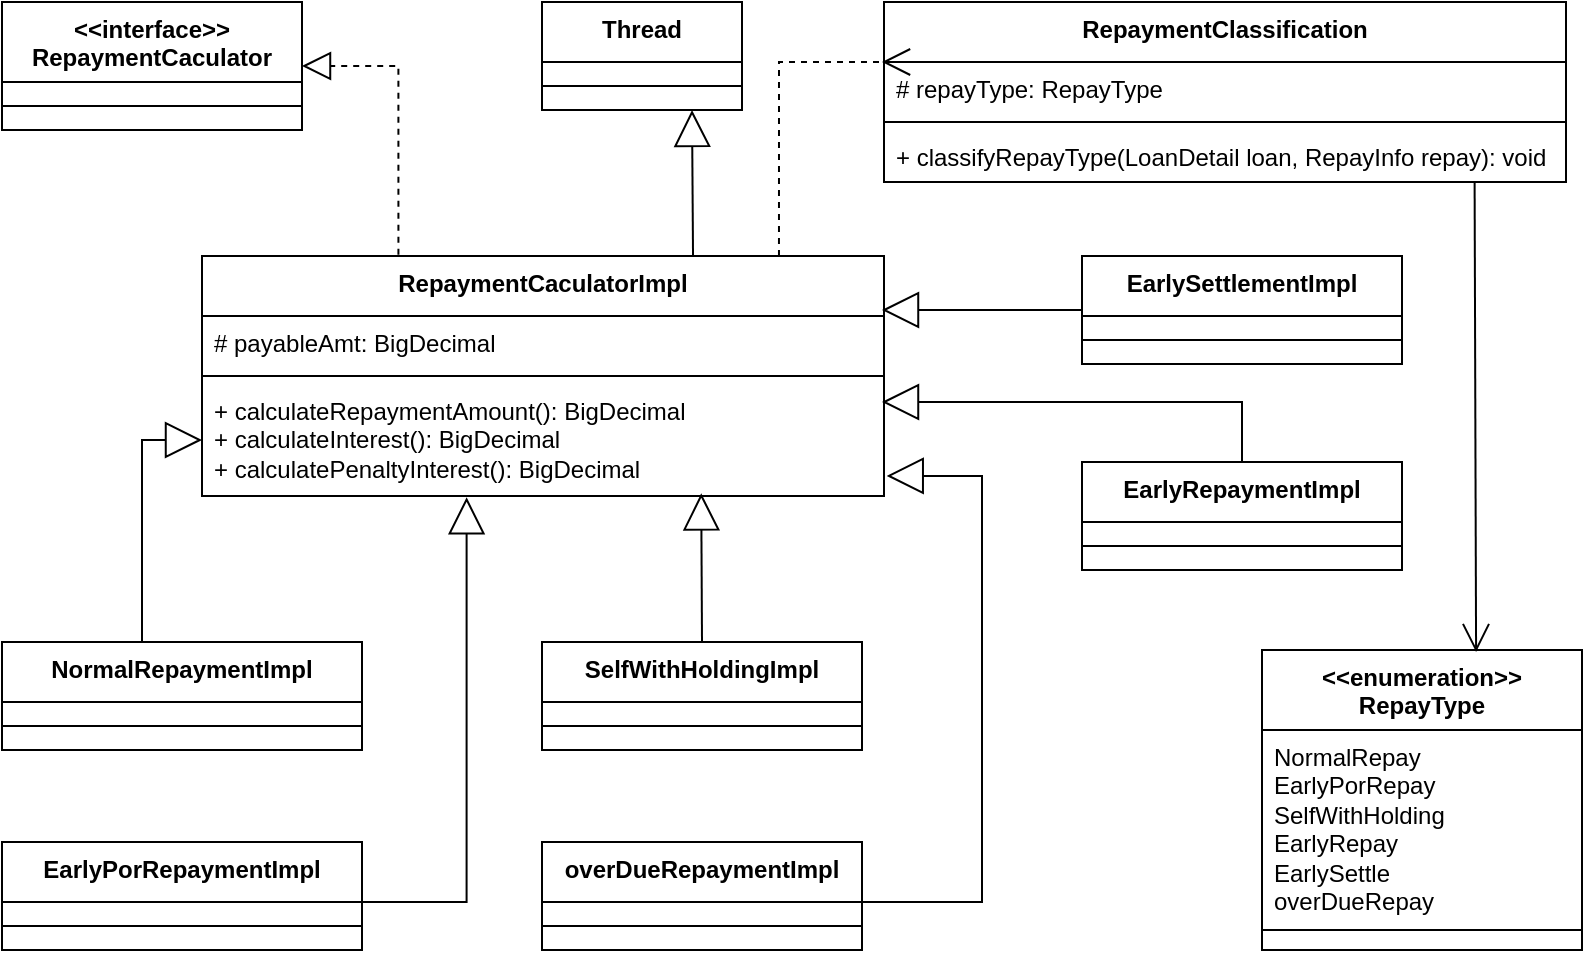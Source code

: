 <mxfile version="21.6.9" type="github">
  <diagram name="第 1 页" id="msRSFSVRgCXIsC6cDoeY">
    <mxGraphModel dx="1173" dy="772" grid="1" gridSize="10" guides="1" tooltips="1" connect="1" arrows="1" fold="1" page="1" pageScale="1" pageWidth="827" pageHeight="1169" math="0" shadow="0">
      <root>
        <mxCell id="0" />
        <mxCell id="1" parent="0" />
        <mxCell id="qpM9JIDX2YIRw8zx65xc-1" value="&amp;lt;&amp;lt;interface&amp;gt;&amp;gt;&lt;br&gt;RepaymentCaculator" style="swimlane;fontStyle=1;align=center;verticalAlign=top;childLayout=stackLayout;horizontal=1;startSize=40;horizontalStack=0;resizeParent=1;resizeParentMax=0;resizeLast=0;collapsible=1;marginBottom=0;whiteSpace=wrap;html=1;" vertex="1" parent="1">
          <mxGeometry x="20" y="830" width="150" height="64" as="geometry" />
        </mxCell>
        <mxCell id="qpM9JIDX2YIRw8zx65xc-2" value="" style="line;strokeWidth=1;fillColor=none;align=left;verticalAlign=middle;spacingTop=-1;spacingLeft=3;spacingRight=3;rotatable=0;labelPosition=right;points=[];portConstraint=eastwest;strokeColor=inherit;" vertex="1" parent="qpM9JIDX2YIRw8zx65xc-1">
          <mxGeometry y="40" width="150" height="24" as="geometry" />
        </mxCell>
        <mxCell id="qpM9JIDX2YIRw8zx65xc-3" value="RepaymentCaculatorImpl" style="swimlane;fontStyle=1;align=center;verticalAlign=top;childLayout=stackLayout;horizontal=1;startSize=30;horizontalStack=0;resizeParent=1;resizeParentMax=0;resizeLast=0;collapsible=1;marginBottom=0;whiteSpace=wrap;html=1;" vertex="1" parent="1">
          <mxGeometry x="120" y="957" width="341" height="120" as="geometry" />
        </mxCell>
        <mxCell id="qpM9JIDX2YIRw8zx65xc-4" value="# payableAmt: BigDecimal" style="text;strokeColor=none;fillColor=none;align=left;verticalAlign=top;spacingLeft=4;spacingRight=4;overflow=hidden;rotatable=0;points=[[0,0.5],[1,0.5]];portConstraint=eastwest;whiteSpace=wrap;html=1;" vertex="1" parent="qpM9JIDX2YIRw8zx65xc-3">
          <mxGeometry y="30" width="341" height="26" as="geometry" />
        </mxCell>
        <mxCell id="qpM9JIDX2YIRw8zx65xc-5" value="" style="line;strokeWidth=1;fillColor=none;align=left;verticalAlign=middle;spacingTop=-1;spacingLeft=3;spacingRight=3;rotatable=0;labelPosition=right;points=[];portConstraint=eastwest;strokeColor=inherit;" vertex="1" parent="qpM9JIDX2YIRw8zx65xc-3">
          <mxGeometry y="56" width="341" height="8" as="geometry" />
        </mxCell>
        <mxCell id="qpM9JIDX2YIRw8zx65xc-6" value="+&amp;nbsp;calculateRepaymentAmount(): BigDecimal&lt;br&gt;+ calculateInterest(): BigDecimal&lt;br&gt;+ calculatePenaltyInterest(): BigDecimal" style="text;strokeColor=none;fillColor=none;align=left;verticalAlign=top;spacingLeft=4;spacingRight=4;overflow=hidden;rotatable=0;points=[[0,0.5],[1,0.5]];portConstraint=eastwest;whiteSpace=wrap;html=1;" vertex="1" parent="qpM9JIDX2YIRw8zx65xc-3">
          <mxGeometry y="64" width="341" height="56" as="geometry" />
        </mxCell>
        <mxCell id="qpM9JIDX2YIRw8zx65xc-7" value="Thread" style="swimlane;fontStyle=1;align=center;verticalAlign=top;childLayout=stackLayout;horizontal=1;startSize=30;horizontalStack=0;resizeParent=1;resizeParentMax=0;resizeLast=0;collapsible=1;marginBottom=0;whiteSpace=wrap;html=1;" vertex="1" parent="1">
          <mxGeometry x="290" y="830" width="100" height="54" as="geometry" />
        </mxCell>
        <mxCell id="qpM9JIDX2YIRw8zx65xc-8" value="" style="line;strokeWidth=1;fillColor=none;align=left;verticalAlign=middle;spacingTop=-1;spacingLeft=3;spacingRight=3;rotatable=0;labelPosition=right;points=[];portConstraint=eastwest;strokeColor=inherit;" vertex="1" parent="qpM9JIDX2YIRw8zx65xc-7">
          <mxGeometry y="30" width="100" height="24" as="geometry" />
        </mxCell>
        <mxCell id="qpM9JIDX2YIRw8zx65xc-11" value="" style="endArrow=block;dashed=1;endFill=0;endSize=12;html=1;rounded=0;exitX=0.288;exitY=-0.005;exitDx=0;exitDy=0;exitPerimeter=0;entryX=1;entryY=0.5;entryDx=0;entryDy=0;edgeStyle=orthogonalEdgeStyle;" edge="1" parent="1" source="qpM9JIDX2YIRw8zx65xc-3" target="qpM9JIDX2YIRw8zx65xc-1">
          <mxGeometry width="160" relative="1" as="geometry">
            <mxPoint x="240" y="890" as="sourcePoint" />
            <mxPoint x="400" y="890" as="targetPoint" />
          </mxGeometry>
        </mxCell>
        <mxCell id="qpM9JIDX2YIRw8zx65xc-12" value="" style="endArrow=block;endSize=16;endFill=0;html=1;rounded=0;entryX=0.75;entryY=1;entryDx=0;entryDy=0;exitX=0.72;exitY=0.004;exitDx=0;exitDy=0;exitPerimeter=0;" edge="1" parent="1" source="qpM9JIDX2YIRw8zx65xc-3" target="qpM9JIDX2YIRw8zx65xc-7">
          <mxGeometry width="160" relative="1" as="geometry">
            <mxPoint x="365" y="950" as="sourcePoint" />
            <mxPoint x="340" y="890" as="targetPoint" />
          </mxGeometry>
        </mxCell>
        <mxCell id="qpM9JIDX2YIRw8zx65xc-16" value="RepaymentClassification" style="swimlane;fontStyle=1;align=center;verticalAlign=top;childLayout=stackLayout;horizontal=1;startSize=30;horizontalStack=0;resizeParent=1;resizeParentMax=0;resizeLast=0;collapsible=1;marginBottom=0;whiteSpace=wrap;html=1;" vertex="1" parent="1">
          <mxGeometry x="461" y="830" width="341" height="90" as="geometry" />
        </mxCell>
        <mxCell id="qpM9JIDX2YIRw8zx65xc-17" value="# repayType: RepayType" style="text;strokeColor=none;fillColor=none;align=left;verticalAlign=top;spacingLeft=4;spacingRight=4;overflow=hidden;rotatable=0;points=[[0,0.5],[1,0.5]];portConstraint=eastwest;whiteSpace=wrap;html=1;" vertex="1" parent="qpM9JIDX2YIRw8zx65xc-16">
          <mxGeometry y="30" width="341" height="26" as="geometry" />
        </mxCell>
        <mxCell id="qpM9JIDX2YIRw8zx65xc-18" value="" style="line;strokeWidth=1;fillColor=none;align=left;verticalAlign=middle;spacingTop=-1;spacingLeft=3;spacingRight=3;rotatable=0;labelPosition=right;points=[];portConstraint=eastwest;strokeColor=inherit;" vertex="1" parent="qpM9JIDX2YIRw8zx65xc-16">
          <mxGeometry y="56" width="341" height="8" as="geometry" />
        </mxCell>
        <mxCell id="qpM9JIDX2YIRw8zx65xc-19" value="+ classifyRepayType(LoanDetail loan, RepayInfo repay): void&amp;nbsp;" style="text;strokeColor=none;fillColor=none;align=left;verticalAlign=top;spacingLeft=4;spacingRight=4;overflow=hidden;rotatable=0;points=[[0,0.5],[1,0.5]];portConstraint=eastwest;whiteSpace=wrap;html=1;" vertex="1" parent="qpM9JIDX2YIRw8zx65xc-16">
          <mxGeometry y="64" width="341" height="26" as="geometry" />
        </mxCell>
        <mxCell id="qpM9JIDX2YIRw8zx65xc-20" value="" style="endArrow=open;endSize=12;dashed=1;html=1;rounded=0;exitX=0.846;exitY=0;exitDx=0;exitDy=0;exitPerimeter=0;edgeStyle=orthogonalEdgeStyle;" edge="1" parent="1" source="qpM9JIDX2YIRw8zx65xc-3">
          <mxGeometry width="160" relative="1" as="geometry">
            <mxPoint x="380" y="920" as="sourcePoint" />
            <mxPoint x="460" y="860" as="targetPoint" />
            <Array as="points">
              <mxPoint x="409" y="860" />
              <mxPoint x="461" y="860" />
            </Array>
          </mxGeometry>
        </mxCell>
        <mxCell id="qpM9JIDX2YIRw8zx65xc-21" value="&lt;b style=&quot;border-color: var(--border-color);&quot;&gt;&amp;lt;&amp;lt;enumeration&amp;gt;&amp;gt;&lt;br style=&quot;border-color: var(--border-color);&quot;&gt;RepayType&lt;br&gt;&lt;/b&gt;" style="swimlane;fontStyle=1;align=center;verticalAlign=top;childLayout=stackLayout;horizontal=1;startSize=40;horizontalStack=0;resizeParent=1;resizeParentMax=0;resizeLast=0;collapsible=1;marginBottom=0;whiteSpace=wrap;html=1;" vertex="1" parent="1">
          <mxGeometry x="650" y="1154" width="160" height="150" as="geometry" />
        </mxCell>
        <mxCell id="qpM9JIDX2YIRw8zx65xc-22" value="NormalRepay&lt;br&gt;EarlyPorRepay&lt;br&gt;SelfWithHolding&lt;br&gt;EarlyRepay&lt;br&gt;EarlySettle&lt;br&gt;overDueRepay" style="text;strokeColor=none;fillColor=none;align=left;verticalAlign=top;spacingLeft=4;spacingRight=4;overflow=hidden;rotatable=0;points=[[0,0.5],[1,0.5]];portConstraint=eastwest;whiteSpace=wrap;html=1;" vertex="1" parent="qpM9JIDX2YIRw8zx65xc-21">
          <mxGeometry y="40" width="160" height="90" as="geometry" />
        </mxCell>
        <mxCell id="qpM9JIDX2YIRw8zx65xc-23" value="" style="line;strokeWidth=1;fillColor=none;align=left;verticalAlign=middle;spacingTop=-1;spacingLeft=3;spacingRight=3;rotatable=0;labelPosition=right;points=[];portConstraint=eastwest;strokeColor=inherit;" vertex="1" parent="qpM9JIDX2YIRw8zx65xc-21">
          <mxGeometry y="130" width="160" height="20" as="geometry" />
        </mxCell>
        <mxCell id="qpM9JIDX2YIRw8zx65xc-25" value="NormalRepaymentImpl" style="swimlane;fontStyle=1;align=center;verticalAlign=top;childLayout=stackLayout;horizontal=1;startSize=30;horizontalStack=0;resizeParent=1;resizeParentMax=0;resizeLast=0;collapsible=1;marginBottom=0;whiteSpace=wrap;html=1;" vertex="1" parent="1">
          <mxGeometry x="20" y="1150" width="180" height="54" as="geometry" />
        </mxCell>
        <mxCell id="qpM9JIDX2YIRw8zx65xc-26" value="" style="line;strokeWidth=1;fillColor=none;align=left;verticalAlign=middle;spacingTop=-1;spacingLeft=3;spacingRight=3;rotatable=0;labelPosition=right;points=[];portConstraint=eastwest;strokeColor=inherit;" vertex="1" parent="qpM9JIDX2YIRw8zx65xc-25">
          <mxGeometry y="30" width="180" height="24" as="geometry" />
        </mxCell>
        <mxCell id="qpM9JIDX2YIRw8zx65xc-27" value="" style="endArrow=block;endSize=16;endFill=0;html=1;rounded=0;entryX=0;entryY=0.5;entryDx=0;entryDy=0;edgeStyle=orthogonalEdgeStyle;" edge="1" parent="1" target="qpM9JIDX2YIRw8zx65xc-6">
          <mxGeometry width="160" relative="1" as="geometry">
            <mxPoint x="90" y="1150" as="sourcePoint" />
            <mxPoint x="300" y="1110" as="targetPoint" />
            <Array as="points">
              <mxPoint x="90" y="1150" />
              <mxPoint x="90" y="1049" />
            </Array>
          </mxGeometry>
        </mxCell>
        <mxCell id="qpM9JIDX2YIRw8zx65xc-28" value="EarlyPorRepaymentImpl" style="swimlane;fontStyle=1;align=center;verticalAlign=top;childLayout=stackLayout;horizontal=1;startSize=30;horizontalStack=0;resizeParent=1;resizeParentMax=0;resizeLast=0;collapsible=1;marginBottom=0;whiteSpace=wrap;html=1;" vertex="1" parent="1">
          <mxGeometry x="20" y="1250" width="180" height="54" as="geometry" />
        </mxCell>
        <mxCell id="qpM9JIDX2YIRw8zx65xc-29" value="" style="line;strokeWidth=1;fillColor=none;align=left;verticalAlign=middle;spacingTop=-1;spacingLeft=3;spacingRight=3;rotatable=0;labelPosition=right;points=[];portConstraint=eastwest;strokeColor=inherit;" vertex="1" parent="qpM9JIDX2YIRw8zx65xc-28">
          <mxGeometry y="30" width="180" height="24" as="geometry" />
        </mxCell>
        <mxCell id="qpM9JIDX2YIRw8zx65xc-30" value="" style="endArrow=block;endSize=16;endFill=0;html=1;rounded=0;entryX=0.388;entryY=1.011;entryDx=0;entryDy=0;entryPerimeter=0;edgeStyle=orthogonalEdgeStyle;exitX=1;exitY=0.5;exitDx=0;exitDy=0;" edge="1" parent="1" source="qpM9JIDX2YIRw8zx65xc-28" target="qpM9JIDX2YIRw8zx65xc-6">
          <mxGeometry width="160" relative="1" as="geometry">
            <mxPoint x="210" y="1280" as="sourcePoint" />
            <mxPoint x="370" y="1280" as="targetPoint" />
            <Array as="points">
              <mxPoint x="200" y="1280" />
              <mxPoint x="252" y="1280" />
            </Array>
          </mxGeometry>
        </mxCell>
        <mxCell id="qpM9JIDX2YIRw8zx65xc-31" value="SelfWithHoldingImpl" style="swimlane;fontStyle=1;align=center;verticalAlign=top;childLayout=stackLayout;horizontal=1;startSize=30;horizontalStack=0;resizeParent=1;resizeParentMax=0;resizeLast=0;collapsible=1;marginBottom=0;whiteSpace=wrap;html=1;" vertex="1" parent="1">
          <mxGeometry x="290" y="1150" width="160" height="54" as="geometry" />
        </mxCell>
        <mxCell id="qpM9JIDX2YIRw8zx65xc-32" value="" style="line;strokeWidth=1;fillColor=none;align=left;verticalAlign=middle;spacingTop=-1;spacingLeft=3;spacingRight=3;rotatable=0;labelPosition=right;points=[];portConstraint=eastwest;strokeColor=inherit;" vertex="1" parent="qpM9JIDX2YIRw8zx65xc-31">
          <mxGeometry y="30" width="160" height="24" as="geometry" />
        </mxCell>
        <mxCell id="qpM9JIDX2YIRw8zx65xc-33" value="" style="endArrow=block;endSize=16;endFill=0;html=1;rounded=0;exitX=0.5;exitY=0;exitDx=0;exitDy=0;entryX=0.732;entryY=0.976;entryDx=0;entryDy=0;entryPerimeter=0;" edge="1" parent="1" source="qpM9JIDX2YIRw8zx65xc-31" target="qpM9JIDX2YIRw8zx65xc-6">
          <mxGeometry width="160" relative="1" as="geometry">
            <mxPoint x="320" y="1120" as="sourcePoint" />
            <mxPoint x="480" y="1120" as="targetPoint" />
          </mxGeometry>
        </mxCell>
        <mxCell id="qpM9JIDX2YIRw8zx65xc-34" value="EarlySettlementImpl" style="swimlane;fontStyle=1;align=center;verticalAlign=top;childLayout=stackLayout;horizontal=1;startSize=30;horizontalStack=0;resizeParent=1;resizeParentMax=0;resizeLast=0;collapsible=1;marginBottom=0;whiteSpace=wrap;html=1;" vertex="1" parent="1">
          <mxGeometry x="560" y="957" width="160" height="54" as="geometry" />
        </mxCell>
        <mxCell id="qpM9JIDX2YIRw8zx65xc-35" value="" style="line;strokeWidth=1;fillColor=none;align=left;verticalAlign=middle;spacingTop=-1;spacingLeft=3;spacingRight=3;rotatable=0;labelPosition=right;points=[];portConstraint=eastwest;strokeColor=inherit;" vertex="1" parent="qpM9JIDX2YIRw8zx65xc-34">
          <mxGeometry y="30" width="160" height="24" as="geometry" />
        </mxCell>
        <mxCell id="qpM9JIDX2YIRw8zx65xc-37" value="overDueRepaymentImpl" style="swimlane;fontStyle=1;align=center;verticalAlign=top;childLayout=stackLayout;horizontal=1;startSize=30;horizontalStack=0;resizeParent=1;resizeParentMax=0;resizeLast=0;collapsible=1;marginBottom=0;whiteSpace=wrap;html=1;" vertex="1" parent="1">
          <mxGeometry x="290" y="1250" width="160" height="54" as="geometry" />
        </mxCell>
        <mxCell id="qpM9JIDX2YIRw8zx65xc-38" value="" style="line;strokeWidth=1;fillColor=none;align=left;verticalAlign=middle;spacingTop=-1;spacingLeft=3;spacingRight=3;rotatable=0;labelPosition=right;points=[];portConstraint=eastwest;strokeColor=inherit;" vertex="1" parent="qpM9JIDX2YIRw8zx65xc-37">
          <mxGeometry y="30" width="160" height="24" as="geometry" />
        </mxCell>
        <mxCell id="qpM9JIDX2YIRw8zx65xc-39" value="" style="endArrow=block;endSize=16;endFill=0;html=1;rounded=0;entryX=1.004;entryY=0.821;entryDx=0;entryDy=0;entryPerimeter=0;edgeStyle=orthogonalEdgeStyle;" edge="1" parent="1" target="qpM9JIDX2YIRw8zx65xc-6">
          <mxGeometry width="160" relative="1" as="geometry">
            <mxPoint x="450" y="1280" as="sourcePoint" />
            <mxPoint x="610" y="1280" as="targetPoint" />
            <Array as="points">
              <mxPoint x="510" y="1280" />
              <mxPoint x="510" y="1067" />
            </Array>
          </mxGeometry>
        </mxCell>
        <mxCell id="qpM9JIDX2YIRw8zx65xc-40" value="EarlyRepaymentImpl" style="swimlane;fontStyle=1;align=center;verticalAlign=top;childLayout=stackLayout;horizontal=1;startSize=30;horizontalStack=0;resizeParent=1;resizeParentMax=0;resizeLast=0;collapsible=1;marginBottom=0;whiteSpace=wrap;html=1;" vertex="1" parent="1">
          <mxGeometry x="560" y="1060" width="160" height="54" as="geometry" />
        </mxCell>
        <mxCell id="qpM9JIDX2YIRw8zx65xc-43" value="" style="endArrow=block;endSize=16;endFill=0;html=1;rounded=0;edgeStyle=orthogonalEdgeStyle;" edge="1" parent="qpM9JIDX2YIRw8zx65xc-40">
          <mxGeometry width="160" relative="1" as="geometry">
            <mxPoint x="80" as="sourcePoint" />
            <mxPoint x="-100" y="-30" as="targetPoint" />
            <Array as="points">
              <mxPoint x="80" y="-30" />
            </Array>
          </mxGeometry>
        </mxCell>
        <mxCell id="qpM9JIDX2YIRw8zx65xc-41" value="" style="line;strokeWidth=1;fillColor=none;align=left;verticalAlign=middle;spacingTop=-1;spacingLeft=3;spacingRight=3;rotatable=0;labelPosition=right;points=[];portConstraint=eastwest;strokeColor=inherit;" vertex="1" parent="qpM9JIDX2YIRw8zx65xc-40">
          <mxGeometry y="30" width="160" height="24" as="geometry" />
        </mxCell>
        <mxCell id="qpM9JIDX2YIRw8zx65xc-42" value="" style="endArrow=block;endSize=16;endFill=0;html=1;rounded=0;exitX=0;exitY=0.5;exitDx=0;exitDy=0;" edge="1" parent="1" source="qpM9JIDX2YIRw8zx65xc-34">
          <mxGeometry width="160" relative="1" as="geometry">
            <mxPoint x="540" y="1030" as="sourcePoint" />
            <mxPoint x="460" y="984" as="targetPoint" />
          </mxGeometry>
        </mxCell>
        <mxCell id="qpM9JIDX2YIRw8zx65xc-44" value="" style="endArrow=open;endFill=1;endSize=12;html=1;rounded=0;exitX=0.866;exitY=1.013;exitDx=0;exitDy=0;exitPerimeter=0;entryX=0.669;entryY=0.007;entryDx=0;entryDy=0;entryPerimeter=0;" edge="1" parent="1" source="qpM9JIDX2YIRw8zx65xc-19" target="qpM9JIDX2YIRw8zx65xc-21">
          <mxGeometry width="160" relative="1" as="geometry">
            <mxPoint x="760" y="950" as="sourcePoint" />
            <mxPoint x="756" y="1150" as="targetPoint" />
          </mxGeometry>
        </mxCell>
      </root>
    </mxGraphModel>
  </diagram>
</mxfile>
